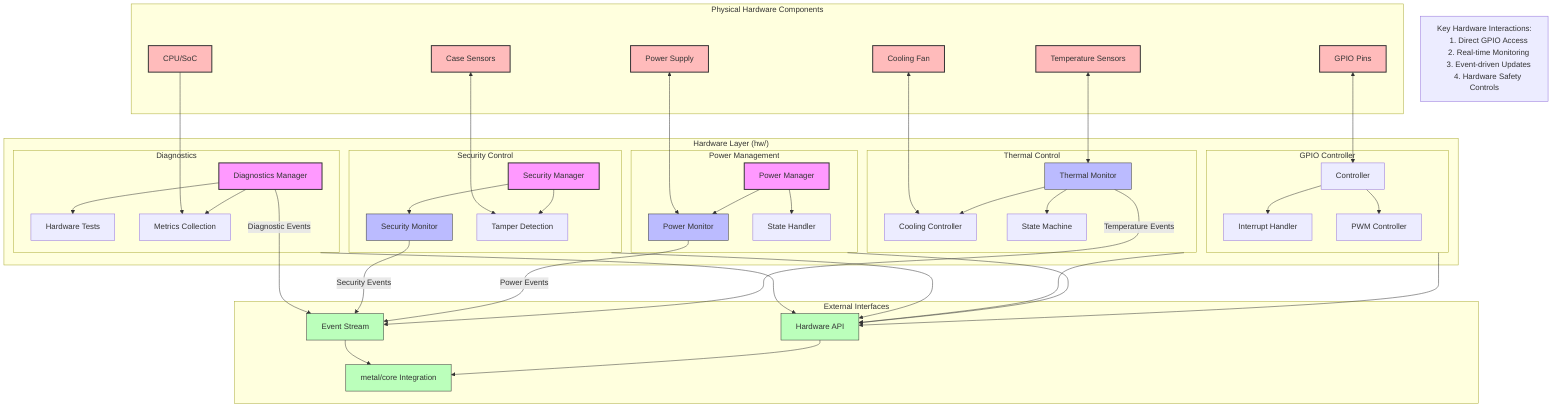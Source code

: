 graph TB
    %% Hardware Layer Overview
    subgraph HardwareLayer["Hardware Layer (hw/)"]
        direction TB
        
        %% GPIO Management
        subgraph GPIO["GPIO Controller"]
            gpioCtrl["Controller"]
            gpioInt["Interrupt Handler"]
            gpioPWM["PWM Controller"]
            
            gpioCtrl --> gpioInt
            gpioCtrl --> gpioPWM
        end

        %% Power Management
        subgraph Power["Power Management"]
            powerMgr["Power Manager"]
            powerMon["Power Monitor"]
            powerState["State Handler"]
            
            powerMgr --> powerMon
            powerMgr --> powerState
        end

        %% Thermal Management
        subgraph Thermal["Thermal Control"]
            thermalMon["Thermal Monitor"]
            cooling["Cooling Controller"]
            thermalState["State Machine"]
            
            thermalMon --> cooling
            thermalMon --> thermalState
        end

        %% Security Management
        subgraph Security["Security Control"]
            secureMgr["Security Manager"]
            secureMonitor["Security Monitor"]
            tamperDetect["Tamper Detection"]
            
            secureMgr --> secureMonitor
            secureMgr --> tamperDetect
        end

        %% Diagnostics
        subgraph Diagnostics["Diagnostics"]
            diagMgr["Diagnostics Manager"]
            hwTests["Hardware Tests"]
            metrics["Metrics Collection"]
            
            diagMgr --> hwTests
            diagMgr --> metrics
        end
    end

    %% Physical Hardware Interaction
    subgraph PhysicalHardware["Physical Hardware Components"]
        cpu["CPU/SoC"]
        gpio["GPIO Pins"]
        fan["Cooling Fan"]
        psu["Power Supply"]
        temp["Temperature Sensors"]
        case["Case Sensors"]
    end

    %% Connections to Physical Hardware
    gpio <--> gpioCtrl
    psu <--> powerMon
    temp <--> thermalMon
    fan <--> cooling
    case <--> tamperDetect
    cpu --> metrics

    %% External Interfaces
    subgraph ExternalAPI["External Interfaces"]
        metalCore["metal/core Integration"]
        hwAPI["Hardware API"]
        eventStream["Event Stream"]
    end

    %% Integration Points
    GPIO --> hwAPI
    Power --> hwAPI
    Thermal --> hwAPI
    Security --> hwAPI
    Diagnostics --> hwAPI
    
    hwAPI --> metalCore
    eventStream --> metalCore

    %% Event Flow
    thermalMon -- "Temperature Events" --> eventStream
    powerMon -- "Power Events" --> eventStream
    secureMonitor -- "Security Events" --> eventStream
    diagMgr -- "Diagnostic Events" --> eventStream

    %% Style Definitions
    classDef manager fill:#f9f,stroke:#333,stroke-width:2px
    classDef monitor fill:#bbf,stroke:#333,stroke-width:1px
    classDef hardware fill:#fbb,stroke:#333,stroke-width:2px
    classDef interface fill:#bfb,stroke:#333,stroke-width:1px

    class powerMgr,secureMgr,diagMgr manager
    class powerMon,thermalMon,secureMonitor monitor
    class cpu,gpio,fan,psu,temp,case hardware
    class hwAPI,eventStream,metalCore interface

    %% Notes
    note["Key Hardware Interactions:
    1. Direct GPIO Access
    2. Real-time Monitoring
    3. Event-driven Updates
    4. Hardware Safety Controls"]